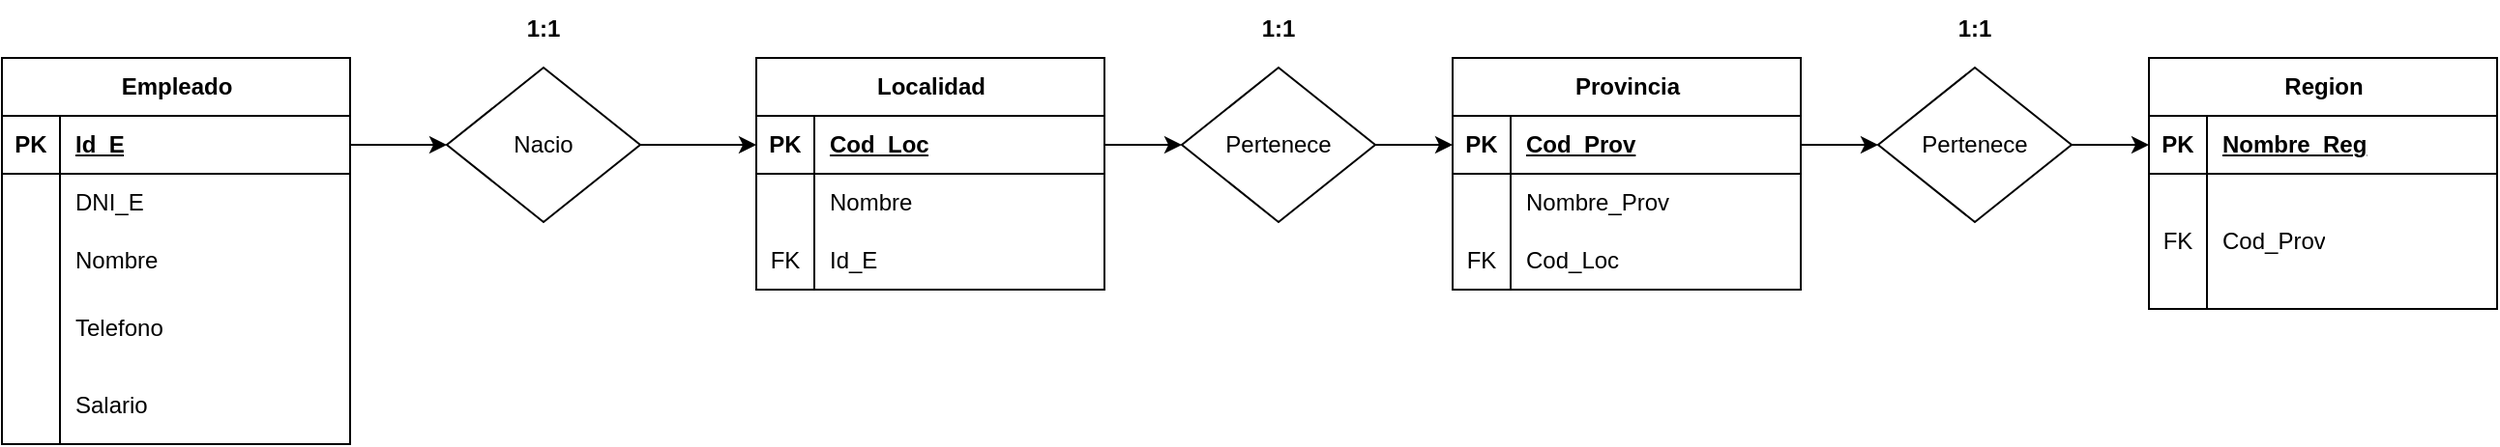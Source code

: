 <mxfile version="21.3.2" type="github">
  <diagram name="Página-1" id="zVjZiOk3-7HrcYIgmMeo">
    <mxGraphModel dx="1462" dy="577" grid="1" gridSize="10" guides="1" tooltips="1" connect="1" arrows="1" fold="1" page="1" pageScale="1" pageWidth="827" pageHeight="1169" math="0" shadow="0">
      <root>
        <mxCell id="0" />
        <mxCell id="1" parent="0" />
        <mxCell id="66TZj4wozd6LRmYX_xaO-27" value="Empleado" style="shape=table;startSize=30;container=1;collapsible=1;childLayout=tableLayout;fixedRows=1;rowLines=0;fontStyle=1;align=center;resizeLast=1;html=1;" parent="1" vertex="1">
          <mxGeometry x="60" y="80" width="180" height="200" as="geometry" />
        </mxCell>
        <mxCell id="66TZj4wozd6LRmYX_xaO-28" value="" style="shape=tableRow;horizontal=0;startSize=0;swimlaneHead=0;swimlaneBody=0;fillColor=none;collapsible=0;dropTarget=0;points=[[0,0.5],[1,0.5]];portConstraint=eastwest;top=0;left=0;right=0;bottom=1;" parent="66TZj4wozd6LRmYX_xaO-27" vertex="1">
          <mxGeometry y="30" width="180" height="30" as="geometry" />
        </mxCell>
        <mxCell id="66TZj4wozd6LRmYX_xaO-29" value="PK" style="shape=partialRectangle;connectable=0;fillColor=none;top=0;left=0;bottom=0;right=0;fontStyle=1;overflow=hidden;whiteSpace=wrap;html=1;" parent="66TZj4wozd6LRmYX_xaO-28" vertex="1">
          <mxGeometry width="30" height="30" as="geometry">
            <mxRectangle width="30" height="30" as="alternateBounds" />
          </mxGeometry>
        </mxCell>
        <mxCell id="66TZj4wozd6LRmYX_xaO-30" value="Id_E" style="shape=partialRectangle;connectable=0;fillColor=none;top=0;left=0;bottom=0;right=0;align=left;spacingLeft=6;fontStyle=5;overflow=hidden;whiteSpace=wrap;html=1;" parent="66TZj4wozd6LRmYX_xaO-28" vertex="1">
          <mxGeometry x="30" width="150" height="30" as="geometry">
            <mxRectangle width="150" height="30" as="alternateBounds" />
          </mxGeometry>
        </mxCell>
        <mxCell id="66TZj4wozd6LRmYX_xaO-31" value="" style="shape=tableRow;horizontal=0;startSize=0;swimlaneHead=0;swimlaneBody=0;fillColor=none;collapsible=0;dropTarget=0;points=[[0,0.5],[1,0.5]];portConstraint=eastwest;top=0;left=0;right=0;bottom=0;" parent="66TZj4wozd6LRmYX_xaO-27" vertex="1">
          <mxGeometry y="60" width="180" height="30" as="geometry" />
        </mxCell>
        <mxCell id="66TZj4wozd6LRmYX_xaO-32" value="" style="shape=partialRectangle;connectable=0;fillColor=none;top=0;left=0;bottom=0;right=0;editable=1;overflow=hidden;whiteSpace=wrap;html=1;" parent="66TZj4wozd6LRmYX_xaO-31" vertex="1">
          <mxGeometry width="30" height="30" as="geometry">
            <mxRectangle width="30" height="30" as="alternateBounds" />
          </mxGeometry>
        </mxCell>
        <mxCell id="66TZj4wozd6LRmYX_xaO-33" value="DNI_E" style="shape=partialRectangle;connectable=0;fillColor=none;top=0;left=0;bottom=0;right=0;align=left;spacingLeft=6;overflow=hidden;whiteSpace=wrap;html=1;" parent="66TZj4wozd6LRmYX_xaO-31" vertex="1">
          <mxGeometry x="30" width="150" height="30" as="geometry">
            <mxRectangle width="150" height="30" as="alternateBounds" />
          </mxGeometry>
        </mxCell>
        <mxCell id="66TZj4wozd6LRmYX_xaO-34" value="" style="shape=tableRow;horizontal=0;startSize=0;swimlaneHead=0;swimlaneBody=0;fillColor=none;collapsible=0;dropTarget=0;points=[[0,0.5],[1,0.5]];portConstraint=eastwest;top=0;left=0;right=0;bottom=0;" parent="66TZj4wozd6LRmYX_xaO-27" vertex="1">
          <mxGeometry y="90" width="180" height="30" as="geometry" />
        </mxCell>
        <mxCell id="66TZj4wozd6LRmYX_xaO-35" value="" style="shape=partialRectangle;connectable=0;fillColor=none;top=0;left=0;bottom=0;right=0;editable=1;overflow=hidden;whiteSpace=wrap;html=1;" parent="66TZj4wozd6LRmYX_xaO-34" vertex="1">
          <mxGeometry width="30" height="30" as="geometry">
            <mxRectangle width="30" height="30" as="alternateBounds" />
          </mxGeometry>
        </mxCell>
        <mxCell id="66TZj4wozd6LRmYX_xaO-36" value="Nombre" style="shape=partialRectangle;connectable=0;fillColor=none;top=0;left=0;bottom=0;right=0;align=left;spacingLeft=6;overflow=hidden;whiteSpace=wrap;html=1;" parent="66TZj4wozd6LRmYX_xaO-34" vertex="1">
          <mxGeometry x="30" width="150" height="30" as="geometry">
            <mxRectangle width="150" height="30" as="alternateBounds" />
          </mxGeometry>
        </mxCell>
        <mxCell id="66TZj4wozd6LRmYX_xaO-37" value="" style="shape=tableRow;horizontal=0;startSize=0;swimlaneHead=0;swimlaneBody=0;fillColor=none;collapsible=0;dropTarget=0;points=[[0,0.5],[1,0.5]];portConstraint=eastwest;top=0;left=0;right=0;bottom=0;" parent="66TZj4wozd6LRmYX_xaO-27" vertex="1">
          <mxGeometry y="120" width="180" height="40" as="geometry" />
        </mxCell>
        <mxCell id="66TZj4wozd6LRmYX_xaO-38" value="" style="shape=partialRectangle;connectable=0;fillColor=none;top=0;left=0;bottom=0;right=0;editable=1;overflow=hidden;whiteSpace=wrap;html=1;" parent="66TZj4wozd6LRmYX_xaO-37" vertex="1">
          <mxGeometry width="30" height="40" as="geometry">
            <mxRectangle width="30" height="40" as="alternateBounds" />
          </mxGeometry>
        </mxCell>
        <mxCell id="66TZj4wozd6LRmYX_xaO-39" value="Telefono" style="shape=partialRectangle;connectable=0;fillColor=none;top=0;left=0;bottom=0;right=0;align=left;spacingLeft=6;overflow=hidden;whiteSpace=wrap;html=1;" parent="66TZj4wozd6LRmYX_xaO-37" vertex="1">
          <mxGeometry x="30" width="150" height="40" as="geometry">
            <mxRectangle width="150" height="40" as="alternateBounds" />
          </mxGeometry>
        </mxCell>
        <mxCell id="66TZj4wozd6LRmYX_xaO-95" value="" style="shape=tableRow;horizontal=0;startSize=0;swimlaneHead=0;swimlaneBody=0;fillColor=none;collapsible=0;dropTarget=0;points=[[0,0.5],[1,0.5]];portConstraint=eastwest;top=0;left=0;right=0;bottom=0;" parent="66TZj4wozd6LRmYX_xaO-27" vertex="1">
          <mxGeometry y="160" width="180" height="40" as="geometry" />
        </mxCell>
        <mxCell id="66TZj4wozd6LRmYX_xaO-96" value="" style="shape=partialRectangle;connectable=0;fillColor=none;top=0;left=0;bottom=0;right=0;editable=1;overflow=hidden;whiteSpace=wrap;html=1;" parent="66TZj4wozd6LRmYX_xaO-95" vertex="1">
          <mxGeometry width="30" height="40" as="geometry">
            <mxRectangle width="30" height="40" as="alternateBounds" />
          </mxGeometry>
        </mxCell>
        <mxCell id="66TZj4wozd6LRmYX_xaO-97" value="Salario" style="shape=partialRectangle;connectable=0;fillColor=none;top=0;left=0;bottom=0;right=0;align=left;spacingLeft=6;overflow=hidden;whiteSpace=wrap;html=1;" parent="66TZj4wozd6LRmYX_xaO-95" vertex="1">
          <mxGeometry x="30" width="150" height="40" as="geometry">
            <mxRectangle width="150" height="40" as="alternateBounds" />
          </mxGeometry>
        </mxCell>
        <mxCell id="66TZj4wozd6LRmYX_xaO-40" value="Provincia" style="shape=table;startSize=30;container=1;collapsible=1;childLayout=tableLayout;fixedRows=1;rowLines=0;fontStyle=1;align=center;resizeLast=1;html=1;" parent="1" vertex="1">
          <mxGeometry x="810" y="80" width="180" height="120" as="geometry" />
        </mxCell>
        <mxCell id="66TZj4wozd6LRmYX_xaO-41" value="" style="shape=tableRow;horizontal=0;startSize=0;swimlaneHead=0;swimlaneBody=0;fillColor=none;collapsible=0;dropTarget=0;points=[[0,0.5],[1,0.5]];portConstraint=eastwest;top=0;left=0;right=0;bottom=1;" parent="66TZj4wozd6LRmYX_xaO-40" vertex="1">
          <mxGeometry y="30" width="180" height="30" as="geometry" />
        </mxCell>
        <mxCell id="66TZj4wozd6LRmYX_xaO-42" value="PK" style="shape=partialRectangle;connectable=0;fillColor=none;top=0;left=0;bottom=0;right=0;fontStyle=1;overflow=hidden;whiteSpace=wrap;html=1;" parent="66TZj4wozd6LRmYX_xaO-41" vertex="1">
          <mxGeometry width="30" height="30" as="geometry">
            <mxRectangle width="30" height="30" as="alternateBounds" />
          </mxGeometry>
        </mxCell>
        <mxCell id="66TZj4wozd6LRmYX_xaO-43" value="Cod_Prov" style="shape=partialRectangle;connectable=0;fillColor=none;top=0;left=0;bottom=0;right=0;align=left;spacingLeft=6;fontStyle=5;overflow=hidden;whiteSpace=wrap;html=1;" parent="66TZj4wozd6LRmYX_xaO-41" vertex="1">
          <mxGeometry x="30" width="150" height="30" as="geometry">
            <mxRectangle width="150" height="30" as="alternateBounds" />
          </mxGeometry>
        </mxCell>
        <mxCell id="66TZj4wozd6LRmYX_xaO-44" value="" style="shape=tableRow;horizontal=0;startSize=0;swimlaneHead=0;swimlaneBody=0;fillColor=none;collapsible=0;dropTarget=0;points=[[0,0.5],[1,0.5]];portConstraint=eastwest;top=0;left=0;right=0;bottom=0;" parent="66TZj4wozd6LRmYX_xaO-40" vertex="1">
          <mxGeometry y="60" width="180" height="30" as="geometry" />
        </mxCell>
        <mxCell id="66TZj4wozd6LRmYX_xaO-45" value="" style="shape=partialRectangle;connectable=0;fillColor=none;top=0;left=0;bottom=0;right=0;editable=1;overflow=hidden;whiteSpace=wrap;html=1;" parent="66TZj4wozd6LRmYX_xaO-44" vertex="1">
          <mxGeometry width="30" height="30" as="geometry">
            <mxRectangle width="30" height="30" as="alternateBounds" />
          </mxGeometry>
        </mxCell>
        <mxCell id="66TZj4wozd6LRmYX_xaO-46" value="Nombre_Prov" style="shape=partialRectangle;connectable=0;fillColor=none;top=0;left=0;bottom=0;right=0;align=left;spacingLeft=6;overflow=hidden;whiteSpace=wrap;html=1;" parent="66TZj4wozd6LRmYX_xaO-44" vertex="1">
          <mxGeometry x="30" width="150" height="30" as="geometry">
            <mxRectangle width="150" height="30" as="alternateBounds" />
          </mxGeometry>
        </mxCell>
        <mxCell id="66TZj4wozd6LRmYX_xaO-47" value="" style="shape=tableRow;horizontal=0;startSize=0;swimlaneHead=0;swimlaneBody=0;fillColor=none;collapsible=0;dropTarget=0;points=[[0,0.5],[1,0.5]];portConstraint=eastwest;top=0;left=0;right=0;bottom=0;" parent="66TZj4wozd6LRmYX_xaO-40" vertex="1">
          <mxGeometry y="90" width="180" height="30" as="geometry" />
        </mxCell>
        <mxCell id="66TZj4wozd6LRmYX_xaO-48" value="FK" style="shape=partialRectangle;connectable=0;fillColor=none;top=0;left=0;bottom=0;right=0;editable=1;overflow=hidden;whiteSpace=wrap;html=1;" parent="66TZj4wozd6LRmYX_xaO-47" vertex="1">
          <mxGeometry width="30" height="30" as="geometry">
            <mxRectangle width="30" height="30" as="alternateBounds" />
          </mxGeometry>
        </mxCell>
        <mxCell id="66TZj4wozd6LRmYX_xaO-49" value="Cod_Loc" style="shape=partialRectangle;connectable=0;fillColor=none;top=0;left=0;bottom=0;right=0;align=left;spacingLeft=6;overflow=hidden;whiteSpace=wrap;html=1;" parent="66TZj4wozd6LRmYX_xaO-47" vertex="1">
          <mxGeometry x="30" width="150" height="30" as="geometry">
            <mxRectangle width="150" height="30" as="alternateBounds" />
          </mxGeometry>
        </mxCell>
        <mxCell id="66TZj4wozd6LRmYX_xaO-53" value="Region" style="shape=table;startSize=30;container=1;collapsible=1;childLayout=tableLayout;fixedRows=1;rowLines=0;fontStyle=1;align=center;resizeLast=1;html=1;" parent="1" vertex="1">
          <mxGeometry x="1170" y="80" width="180" height="130" as="geometry" />
        </mxCell>
        <mxCell id="66TZj4wozd6LRmYX_xaO-54" value="" style="shape=tableRow;horizontal=0;startSize=0;swimlaneHead=0;swimlaneBody=0;fillColor=none;collapsible=0;dropTarget=0;points=[[0,0.5],[1,0.5]];portConstraint=eastwest;top=0;left=0;right=0;bottom=1;" parent="66TZj4wozd6LRmYX_xaO-53" vertex="1">
          <mxGeometry y="30" width="180" height="30" as="geometry" />
        </mxCell>
        <mxCell id="66TZj4wozd6LRmYX_xaO-55" value="PK" style="shape=partialRectangle;connectable=0;fillColor=none;top=0;left=0;bottom=0;right=0;fontStyle=1;overflow=hidden;whiteSpace=wrap;html=1;" parent="66TZj4wozd6LRmYX_xaO-54" vertex="1">
          <mxGeometry width="30" height="30" as="geometry">
            <mxRectangle width="30" height="30" as="alternateBounds" />
          </mxGeometry>
        </mxCell>
        <mxCell id="66TZj4wozd6LRmYX_xaO-56" value="Nombre_Reg" style="shape=partialRectangle;connectable=0;fillColor=none;top=0;left=0;bottom=0;right=0;align=left;spacingLeft=6;fontStyle=5;overflow=hidden;whiteSpace=wrap;html=1;" parent="66TZj4wozd6LRmYX_xaO-54" vertex="1">
          <mxGeometry x="30" width="150" height="30" as="geometry">
            <mxRectangle width="150" height="30" as="alternateBounds" />
          </mxGeometry>
        </mxCell>
        <mxCell id="66TZj4wozd6LRmYX_xaO-57" value="" style="shape=tableRow;horizontal=0;startSize=0;swimlaneHead=0;swimlaneBody=0;fillColor=none;collapsible=0;dropTarget=0;points=[[0,0.5],[1,0.5]];portConstraint=eastwest;top=0;left=0;right=0;bottom=0;" parent="66TZj4wozd6LRmYX_xaO-53" vertex="1">
          <mxGeometry y="60" width="180" height="70" as="geometry" />
        </mxCell>
        <mxCell id="66TZj4wozd6LRmYX_xaO-58" value="FK" style="shape=partialRectangle;connectable=0;fillColor=none;top=0;left=0;bottom=0;right=0;editable=1;overflow=hidden;whiteSpace=wrap;html=1;" parent="66TZj4wozd6LRmYX_xaO-57" vertex="1">
          <mxGeometry width="30" height="70" as="geometry">
            <mxRectangle width="30" height="70" as="alternateBounds" />
          </mxGeometry>
        </mxCell>
        <mxCell id="66TZj4wozd6LRmYX_xaO-59" value="Cod_Prov" style="shape=partialRectangle;connectable=0;fillColor=none;top=0;left=0;bottom=0;right=0;align=left;spacingLeft=6;overflow=hidden;whiteSpace=wrap;html=1;" parent="66TZj4wozd6LRmYX_xaO-57" vertex="1">
          <mxGeometry x="30" width="150" height="70" as="geometry">
            <mxRectangle width="150" height="70" as="alternateBounds" />
          </mxGeometry>
        </mxCell>
        <mxCell id="66TZj4wozd6LRmYX_xaO-66" value="Localidad" style="shape=table;startSize=30;container=1;collapsible=1;childLayout=tableLayout;fixedRows=1;rowLines=0;fontStyle=1;align=center;resizeLast=1;html=1;" parent="1" vertex="1">
          <mxGeometry x="450" y="80" width="180" height="120" as="geometry" />
        </mxCell>
        <mxCell id="66TZj4wozd6LRmYX_xaO-67" value="" style="shape=tableRow;horizontal=0;startSize=0;swimlaneHead=0;swimlaneBody=0;fillColor=none;collapsible=0;dropTarget=0;points=[[0,0.5],[1,0.5]];portConstraint=eastwest;top=0;left=0;right=0;bottom=1;" parent="66TZj4wozd6LRmYX_xaO-66" vertex="1">
          <mxGeometry y="30" width="180" height="30" as="geometry" />
        </mxCell>
        <mxCell id="66TZj4wozd6LRmYX_xaO-68" value="PK" style="shape=partialRectangle;connectable=0;fillColor=none;top=0;left=0;bottom=0;right=0;fontStyle=1;overflow=hidden;whiteSpace=wrap;html=1;" parent="66TZj4wozd6LRmYX_xaO-67" vertex="1">
          <mxGeometry width="30" height="30" as="geometry">
            <mxRectangle width="30" height="30" as="alternateBounds" />
          </mxGeometry>
        </mxCell>
        <mxCell id="66TZj4wozd6LRmYX_xaO-69" value="Cod_Loc" style="shape=partialRectangle;connectable=0;fillColor=none;top=0;left=0;bottom=0;right=0;align=left;spacingLeft=6;fontStyle=5;overflow=hidden;whiteSpace=wrap;html=1;" parent="66TZj4wozd6LRmYX_xaO-67" vertex="1">
          <mxGeometry x="30" width="150" height="30" as="geometry">
            <mxRectangle width="150" height="30" as="alternateBounds" />
          </mxGeometry>
        </mxCell>
        <mxCell id="66TZj4wozd6LRmYX_xaO-70" value="" style="shape=tableRow;horizontal=0;startSize=0;swimlaneHead=0;swimlaneBody=0;fillColor=none;collapsible=0;dropTarget=0;points=[[0,0.5],[1,0.5]];portConstraint=eastwest;top=0;left=0;right=0;bottom=0;" parent="66TZj4wozd6LRmYX_xaO-66" vertex="1">
          <mxGeometry y="60" width="180" height="30" as="geometry" />
        </mxCell>
        <mxCell id="66TZj4wozd6LRmYX_xaO-71" value="" style="shape=partialRectangle;connectable=0;fillColor=none;top=0;left=0;bottom=0;right=0;editable=1;overflow=hidden;whiteSpace=wrap;html=1;" parent="66TZj4wozd6LRmYX_xaO-70" vertex="1">
          <mxGeometry width="30" height="30" as="geometry">
            <mxRectangle width="30" height="30" as="alternateBounds" />
          </mxGeometry>
        </mxCell>
        <mxCell id="66TZj4wozd6LRmYX_xaO-72" value="Nombre" style="shape=partialRectangle;connectable=0;fillColor=none;top=0;left=0;bottom=0;right=0;align=left;spacingLeft=6;overflow=hidden;whiteSpace=wrap;html=1;" parent="66TZj4wozd6LRmYX_xaO-70" vertex="1">
          <mxGeometry x="30" width="150" height="30" as="geometry">
            <mxRectangle width="150" height="30" as="alternateBounds" />
          </mxGeometry>
        </mxCell>
        <mxCell id="66TZj4wozd6LRmYX_xaO-73" value="" style="shape=tableRow;horizontal=0;startSize=0;swimlaneHead=0;swimlaneBody=0;fillColor=none;collapsible=0;dropTarget=0;points=[[0,0.5],[1,0.5]];portConstraint=eastwest;top=0;left=0;right=0;bottom=0;" parent="66TZj4wozd6LRmYX_xaO-66" vertex="1">
          <mxGeometry y="90" width="180" height="30" as="geometry" />
        </mxCell>
        <mxCell id="66TZj4wozd6LRmYX_xaO-74" value="FK" style="shape=partialRectangle;connectable=0;fillColor=none;top=0;left=0;bottom=0;right=0;editable=1;overflow=hidden;whiteSpace=wrap;html=1;" parent="66TZj4wozd6LRmYX_xaO-73" vertex="1">
          <mxGeometry width="30" height="30" as="geometry">
            <mxRectangle width="30" height="30" as="alternateBounds" />
          </mxGeometry>
        </mxCell>
        <mxCell id="66TZj4wozd6LRmYX_xaO-75" value="Id_E" style="shape=partialRectangle;connectable=0;fillColor=none;top=0;left=0;bottom=0;right=0;align=left;spacingLeft=6;overflow=hidden;whiteSpace=wrap;html=1;" parent="66TZj4wozd6LRmYX_xaO-73" vertex="1">
          <mxGeometry x="30" width="150" height="30" as="geometry">
            <mxRectangle width="150" height="30" as="alternateBounds" />
          </mxGeometry>
        </mxCell>
        <mxCell id="66TZj4wozd6LRmYX_xaO-100" style="edgeStyle=orthogonalEdgeStyle;rounded=0;orthogonalLoop=1;jettySize=auto;html=1;exitX=1;exitY=0.5;exitDx=0;exitDy=0;entryX=0;entryY=0.5;entryDx=0;entryDy=0;" parent="1" source="66TZj4wozd6LRmYX_xaO-79" target="66TZj4wozd6LRmYX_xaO-67" edge="1">
          <mxGeometry relative="1" as="geometry" />
        </mxCell>
        <mxCell id="66TZj4wozd6LRmYX_xaO-79" value="Nacio" style="rhombus;whiteSpace=wrap;html=1;" parent="1" vertex="1">
          <mxGeometry x="290" y="85" width="100" height="80" as="geometry" />
        </mxCell>
        <mxCell id="66TZj4wozd6LRmYX_xaO-102" style="edgeStyle=orthogonalEdgeStyle;rounded=0;orthogonalLoop=1;jettySize=auto;html=1;exitX=1;exitY=0.5;exitDx=0;exitDy=0;entryX=0;entryY=0.5;entryDx=0;entryDy=0;" parent="1" source="66TZj4wozd6LRmYX_xaO-80" target="66TZj4wozd6LRmYX_xaO-41" edge="1">
          <mxGeometry relative="1" as="geometry" />
        </mxCell>
        <mxCell id="66TZj4wozd6LRmYX_xaO-80" value="Pertenece" style="rhombus;whiteSpace=wrap;html=1;" parent="1" vertex="1">
          <mxGeometry x="670" y="85" width="100" height="80" as="geometry" />
        </mxCell>
        <mxCell id="66TZj4wozd6LRmYX_xaO-106" style="edgeStyle=orthogonalEdgeStyle;rounded=0;orthogonalLoop=1;jettySize=auto;html=1;exitX=1;exitY=0.5;exitDx=0;exitDy=0;entryX=0;entryY=0.5;entryDx=0;entryDy=0;" parent="1" source="66TZj4wozd6LRmYX_xaO-81" target="66TZj4wozd6LRmYX_xaO-54" edge="1">
          <mxGeometry relative="1" as="geometry" />
        </mxCell>
        <mxCell id="66TZj4wozd6LRmYX_xaO-81" value="Pertenece" style="rhombus;whiteSpace=wrap;html=1;" parent="1" vertex="1">
          <mxGeometry x="1030" y="85" width="100" height="80" as="geometry" />
        </mxCell>
        <mxCell id="66TZj4wozd6LRmYX_xaO-99" style="edgeStyle=orthogonalEdgeStyle;rounded=0;orthogonalLoop=1;jettySize=auto;html=1;exitX=1;exitY=0.5;exitDx=0;exitDy=0;entryX=0;entryY=0.5;entryDx=0;entryDy=0;" parent="1" source="66TZj4wozd6LRmYX_xaO-28" target="66TZj4wozd6LRmYX_xaO-79" edge="1">
          <mxGeometry relative="1" as="geometry" />
        </mxCell>
        <mxCell id="66TZj4wozd6LRmYX_xaO-101" style="edgeStyle=orthogonalEdgeStyle;rounded=0;orthogonalLoop=1;jettySize=auto;html=1;exitX=1;exitY=0.5;exitDx=0;exitDy=0;entryX=0;entryY=0.5;entryDx=0;entryDy=0;" parent="1" source="66TZj4wozd6LRmYX_xaO-67" target="66TZj4wozd6LRmYX_xaO-80" edge="1">
          <mxGeometry relative="1" as="geometry" />
        </mxCell>
        <mxCell id="66TZj4wozd6LRmYX_xaO-105" style="edgeStyle=orthogonalEdgeStyle;rounded=0;orthogonalLoop=1;jettySize=auto;html=1;exitX=1;exitY=0.5;exitDx=0;exitDy=0;entryX=0;entryY=0.5;entryDx=0;entryDy=0;" parent="1" source="66TZj4wozd6LRmYX_xaO-41" target="66TZj4wozd6LRmYX_xaO-81" edge="1">
          <mxGeometry relative="1" as="geometry" />
        </mxCell>
        <mxCell id="66TZj4wozd6LRmYX_xaO-107" value="&lt;b&gt;1:1&lt;/b&gt;" style="text;strokeColor=none;align=center;fillColor=none;html=1;verticalAlign=middle;whiteSpace=wrap;rounded=0;" parent="1" vertex="1">
          <mxGeometry x="310" y="50" width="60" height="30" as="geometry" />
        </mxCell>
        <mxCell id="66TZj4wozd6LRmYX_xaO-108" value="&lt;b&gt;1:1&lt;/b&gt;" style="text;strokeColor=none;align=center;fillColor=none;html=1;verticalAlign=middle;whiteSpace=wrap;rounded=0;" parent="1" vertex="1">
          <mxGeometry x="690" y="50" width="60" height="30" as="geometry" />
        </mxCell>
        <mxCell id="66TZj4wozd6LRmYX_xaO-109" value="&lt;b&gt;1:1&lt;/b&gt;" style="text;strokeColor=none;align=center;fillColor=none;html=1;verticalAlign=middle;whiteSpace=wrap;rounded=0;" parent="1" vertex="1">
          <mxGeometry x="1050" y="50" width="60" height="30" as="geometry" />
        </mxCell>
      </root>
    </mxGraphModel>
  </diagram>
</mxfile>
